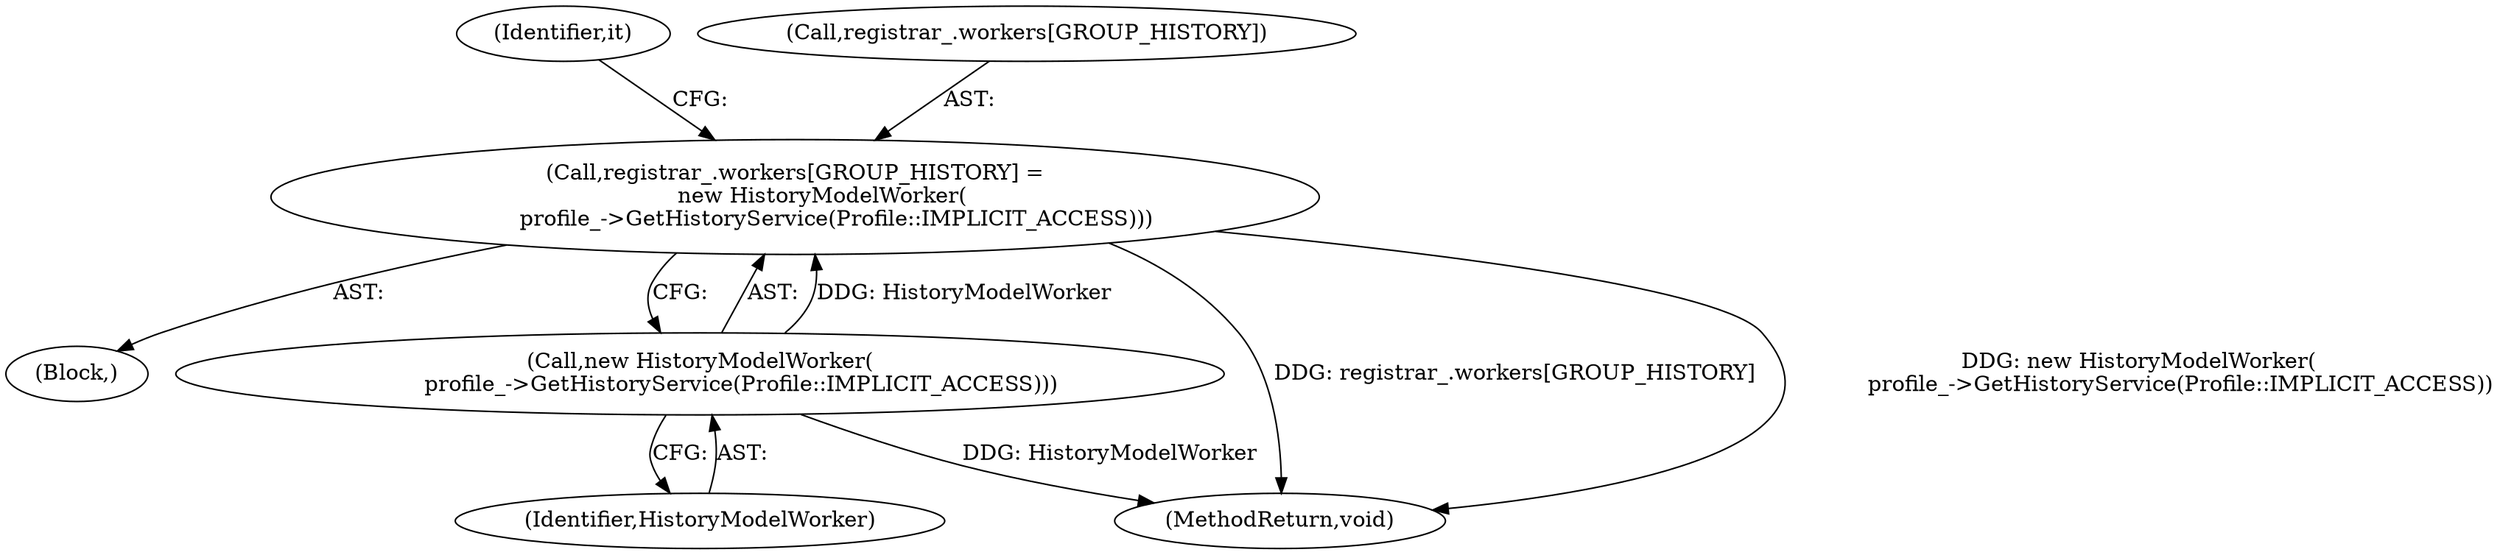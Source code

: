 digraph "1_Chrome_bf381d8a02c3d272d4dd879ac719d8993dfb5ad6_0@array" {
"1000148" [label="(Call,registrar_.workers[GROUP_HISTORY] =\n        new HistoryModelWorker(\n            profile_->GetHistoryService(Profile::IMPLICIT_ACCESS)))"];
"1000154" [label="(Call,new HistoryModelWorker(\n            profile_->GetHistoryService(Profile::IMPLICIT_ACCESS)))"];
"1000155" [label="(Identifier,HistoryModelWorker)"];
"1000147" [label="(Block,)"];
"1000159" [label="(Identifier,it)"];
"1000149" [label="(Call,registrar_.workers[GROUP_HISTORY])"];
"1000223" [label="(MethodReturn,void)"];
"1000148" [label="(Call,registrar_.workers[GROUP_HISTORY] =\n        new HistoryModelWorker(\n            profile_->GetHistoryService(Profile::IMPLICIT_ACCESS)))"];
"1000154" [label="(Call,new HistoryModelWorker(\n            profile_->GetHistoryService(Profile::IMPLICIT_ACCESS)))"];
"1000148" -> "1000147"  [label="AST: "];
"1000148" -> "1000154"  [label="CFG: "];
"1000149" -> "1000148"  [label="AST: "];
"1000154" -> "1000148"  [label="AST: "];
"1000159" -> "1000148"  [label="CFG: "];
"1000148" -> "1000223"  [label="DDG: registrar_.workers[GROUP_HISTORY]"];
"1000148" -> "1000223"  [label="DDG: new HistoryModelWorker(\n            profile_->GetHistoryService(Profile::IMPLICIT_ACCESS))"];
"1000154" -> "1000148"  [label="DDG: HistoryModelWorker"];
"1000154" -> "1000155"  [label="CFG: "];
"1000155" -> "1000154"  [label="AST: "];
"1000154" -> "1000223"  [label="DDG: HistoryModelWorker"];
}
